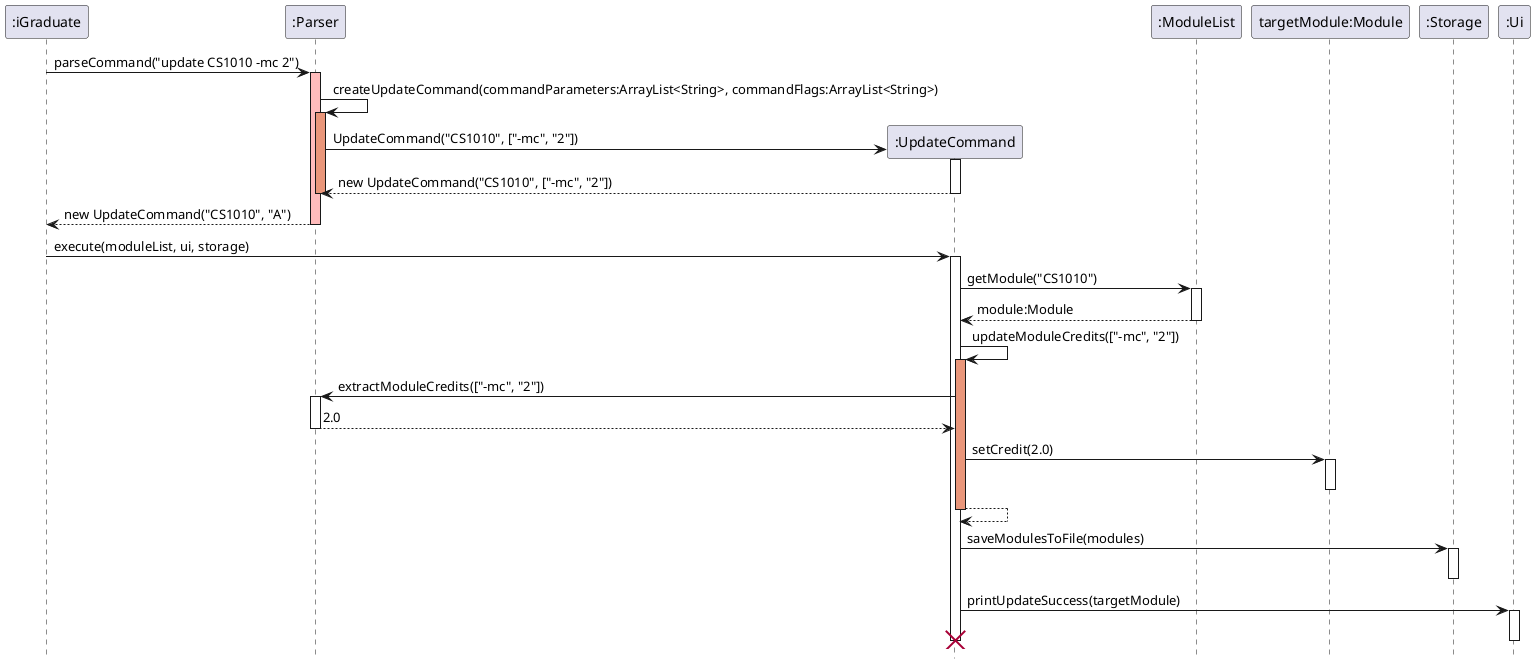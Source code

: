 @startuml
hide footbox

participant ":iGraduate" as iGraduate
participant ":Parser" as Parser
participant ":UpdateCommand" as UpdateCommand
participant ":ModuleList" as ModuleList
participant "targetModule:Module" as Module
participant ":Storage" as Storage
participant ":Ui" as Ui

iGraduate -> Parser: parseCommand("update CS1010 -mc 2")
activate Parser #FFBBBB

Parser -> Parser: createUpdateCommand(commandParameters:ArrayList<String>, commandFlags:ArrayList<String>)
activate Parser #DarkSalmon

create UpdateCommand
Parser -> UpdateCommand: UpdateCommand("CS1010", ["-mc", "2"])
activate UpdateCommand
UpdateCommand --> Parser: new UpdateCommand("CS1010", ["-mc", "2"])
deactivate UpdateCommand
deactivate Parser

Parser --> iGraduate: new UpdateCommand("CS1010", "A")
deactivate Parser

iGraduate -> UpdateCommand: execute(moduleList, ui, storage)
activate UpdateCommand

UpdateCommand -> ModuleList: getModule("CS1010")
activate ModuleList
ModuleList --> UpdateCommand: module:Module
deactivate ModuleList

UpdateCommand -> UpdateCommand: updateModuleCredits(["-mc", "2"])
activate UpdateCommand #DarkSalmon

UpdateCommand -> Parser: extractModuleCredits(["-mc", "2"])
activate Parser
Parser --> UpdateCommand: 2.0
deactivate Parser

UpdateCommand -> Module: setCredit(2.0)
activate Module
deactivate Module
return

UpdateCommand -> Storage: saveModulesToFile(modules)
activate Storage
deactivate Storage

UpdateCommand -> Ui: printUpdateSuccess(targetModule)
activate Ui
deactivate Ui

deactivate UpdateCommand
destroy UpdateCommand


@enduml